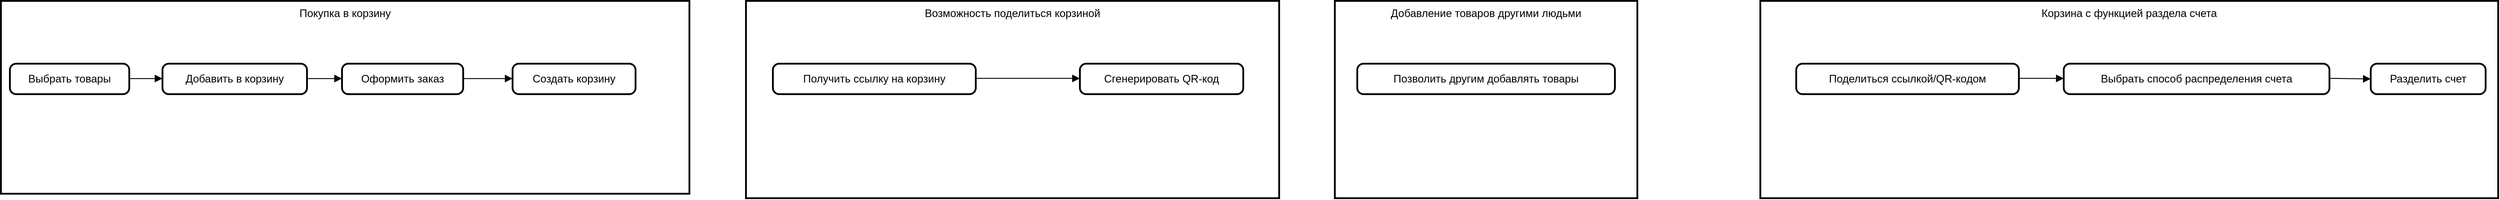 <mxfile version="22.0.8" type="github">
  <diagram name="Страница — 1" id="X9x0GRcSEIaELL4LpcVx">
    <mxGraphModel dx="3585" dy="3014" grid="1" gridSize="10" guides="1" tooltips="1" connect="1" arrows="1" fold="1" page="1" pageScale="1" pageWidth="827" pageHeight="1169" math="0" shadow="0">
      <root>
        <mxCell id="0" />
        <mxCell id="1" parent="0" />
        <mxCell id="2" value="Корзина с функцией раздела счета" style="whiteSpace=wrap;strokeWidth=2;verticalAlign=top;" parent="1" vertex="1">
          <mxGeometry x="1960" y="-220" width="822" height="220" as="geometry" />
        </mxCell>
        <mxCell id="3" value="Поделиться ссылкой/QR-кодом" style="rounded=1;absoluteArcSize=1;arcSize=14;whiteSpace=wrap;strokeWidth=2;" parent="1" vertex="1">
          <mxGeometry x="2000" y="-150" width="248" height="34" as="geometry" />
        </mxCell>
        <mxCell id="4" value="Выбрать способ распределения счета" style="rounded=1;absoluteArcSize=1;arcSize=14;whiteSpace=wrap;strokeWidth=2;" parent="1" vertex="1">
          <mxGeometry x="2298" y="-150" width="296" height="34" as="geometry" />
        </mxCell>
        <mxCell id="5" value="Разделить счет" style="rounded=1;absoluteArcSize=1;arcSize=14;whiteSpace=wrap;strokeWidth=2;" parent="1" vertex="1">
          <mxGeometry x="2640" y="-150" width="128" height="34" as="geometry" />
        </mxCell>
        <mxCell id="6" value="Добавление товаров другими людьми" style="whiteSpace=wrap;strokeWidth=2;verticalAlign=top;" parent="1" vertex="1">
          <mxGeometry x="1486" y="-220" width="337" height="220" as="geometry" />
        </mxCell>
        <mxCell id="7" value="Позволить другим добавлять товары" style="rounded=1;absoluteArcSize=1;arcSize=14;whiteSpace=wrap;strokeWidth=2;" parent="1" vertex="1">
          <mxGeometry x="1511" y="-150" width="287" height="34" as="geometry" />
        </mxCell>
        <mxCell id="8" value="Возможность поделиться корзиной" style="whiteSpace=wrap;strokeWidth=2;verticalAlign=top;" parent="1" vertex="1">
          <mxGeometry x="830" y="-220" width="594" height="220" as="geometry" />
        </mxCell>
        <mxCell id="9" value="Получить ссылку на корзину" style="rounded=1;absoluteArcSize=1;arcSize=14;whiteSpace=wrap;strokeWidth=2;" parent="1" vertex="1">
          <mxGeometry x="860" y="-150" width="226" height="34" as="geometry" />
        </mxCell>
        <mxCell id="10" value="Сгенерировать QR-код" style="rounded=1;absoluteArcSize=1;arcSize=14;whiteSpace=wrap;strokeWidth=2;" parent="1" vertex="1">
          <mxGeometry x="1202" y="-150" width="182" height="34" as="geometry" />
        </mxCell>
        <mxCell id="11" value="Покупка в корзину" style="whiteSpace=wrap;strokeWidth=2;verticalAlign=top;" parent="1" vertex="1">
          <mxGeometry y="-220" width="767" height="215" as="geometry" />
        </mxCell>
        <mxCell id="12" value="Добавить в корзину" style="rounded=1;absoluteArcSize=1;arcSize=14;whiteSpace=wrap;strokeWidth=2;" parent="1" vertex="1">
          <mxGeometry x="180" y="-150" width="161" height="34" as="geometry" />
        </mxCell>
        <mxCell id="13" value="Выбрать товары" style="rounded=1;absoluteArcSize=1;arcSize=14;whiteSpace=wrap;strokeWidth=2;" parent="1" vertex="1">
          <mxGeometry x="10" y="-150" width="133" height="34" as="geometry" />
        </mxCell>
        <mxCell id="14" value="Оформить заказ" style="rounded=1;absoluteArcSize=1;arcSize=14;whiteSpace=wrap;strokeWidth=2;" parent="1" vertex="1">
          <mxGeometry x="380" y="-150" width="135" height="34" as="geometry" />
        </mxCell>
        <mxCell id="15" value="Создать корзину" style="rounded=1;absoluteArcSize=1;arcSize=14;whiteSpace=wrap;strokeWidth=2;" parent="1" vertex="1">
          <mxGeometry x="570" y="-150" width="137" height="34" as="geometry" />
        </mxCell>
        <mxCell id="16" value="" style="curved=1;startArrow=none;endArrow=block;exitX=1.003;exitY=0.488;entryX=0.002;entryY=0.488;" parent="1" source="13" target="12" edge="1">
          <mxGeometry relative="1" as="geometry">
            <Array as="points" />
          </mxGeometry>
        </mxCell>
        <mxCell id="17" value="" style="curved=1;startArrow=none;endArrow=block;exitX=1.005;exitY=0.488;entryX=-0.002;entryY=0.488;" parent="1" source="12" target="14" edge="1">
          <mxGeometry relative="1" as="geometry">
            <Array as="points" />
          </mxGeometry>
        </mxCell>
        <mxCell id="18" value="" style="curved=1;startArrow=none;endArrow=block;exitX=0.999;exitY=0.488;entryX=-0.001;entryY=0.488;" parent="1" source="14" target="15" edge="1">
          <mxGeometry relative="1" as="geometry">
            <Array as="points" />
          </mxGeometry>
        </mxCell>
        <mxCell id="20" value="" style="curved=1;startArrow=none;endArrow=block;exitX=1.003;exitY=0.482;entryX=-0.001;entryY=0.482;" parent="1" source="9" target="10" edge="1">
          <mxGeometry relative="1" as="geometry">
            <Array as="points" />
          </mxGeometry>
        </mxCell>
        <mxCell id="23" value="" style="curved=1;startArrow=none;endArrow=block;exitX=1.001;exitY=0.482;entryX=0.001;entryY=0.482;" parent="1" source="3" target="4" edge="1">
          <mxGeometry relative="1" as="geometry">
            <Array as="points" />
          </mxGeometry>
        </mxCell>
        <mxCell id="24" value="" style="curved=1;startArrow=none;endArrow=block;exitX=1.0;exitY=0.482;entryX=0;entryY=0.5;entryDx=0;entryDy=0;" parent="1" source="4" target="5" edge="1">
          <mxGeometry relative="1" as="geometry">
            <Array as="points" />
            <mxPoint x="2644" y="-110.61" as="targetPoint" />
          </mxGeometry>
        </mxCell>
      </root>
    </mxGraphModel>
  </diagram>
</mxfile>
